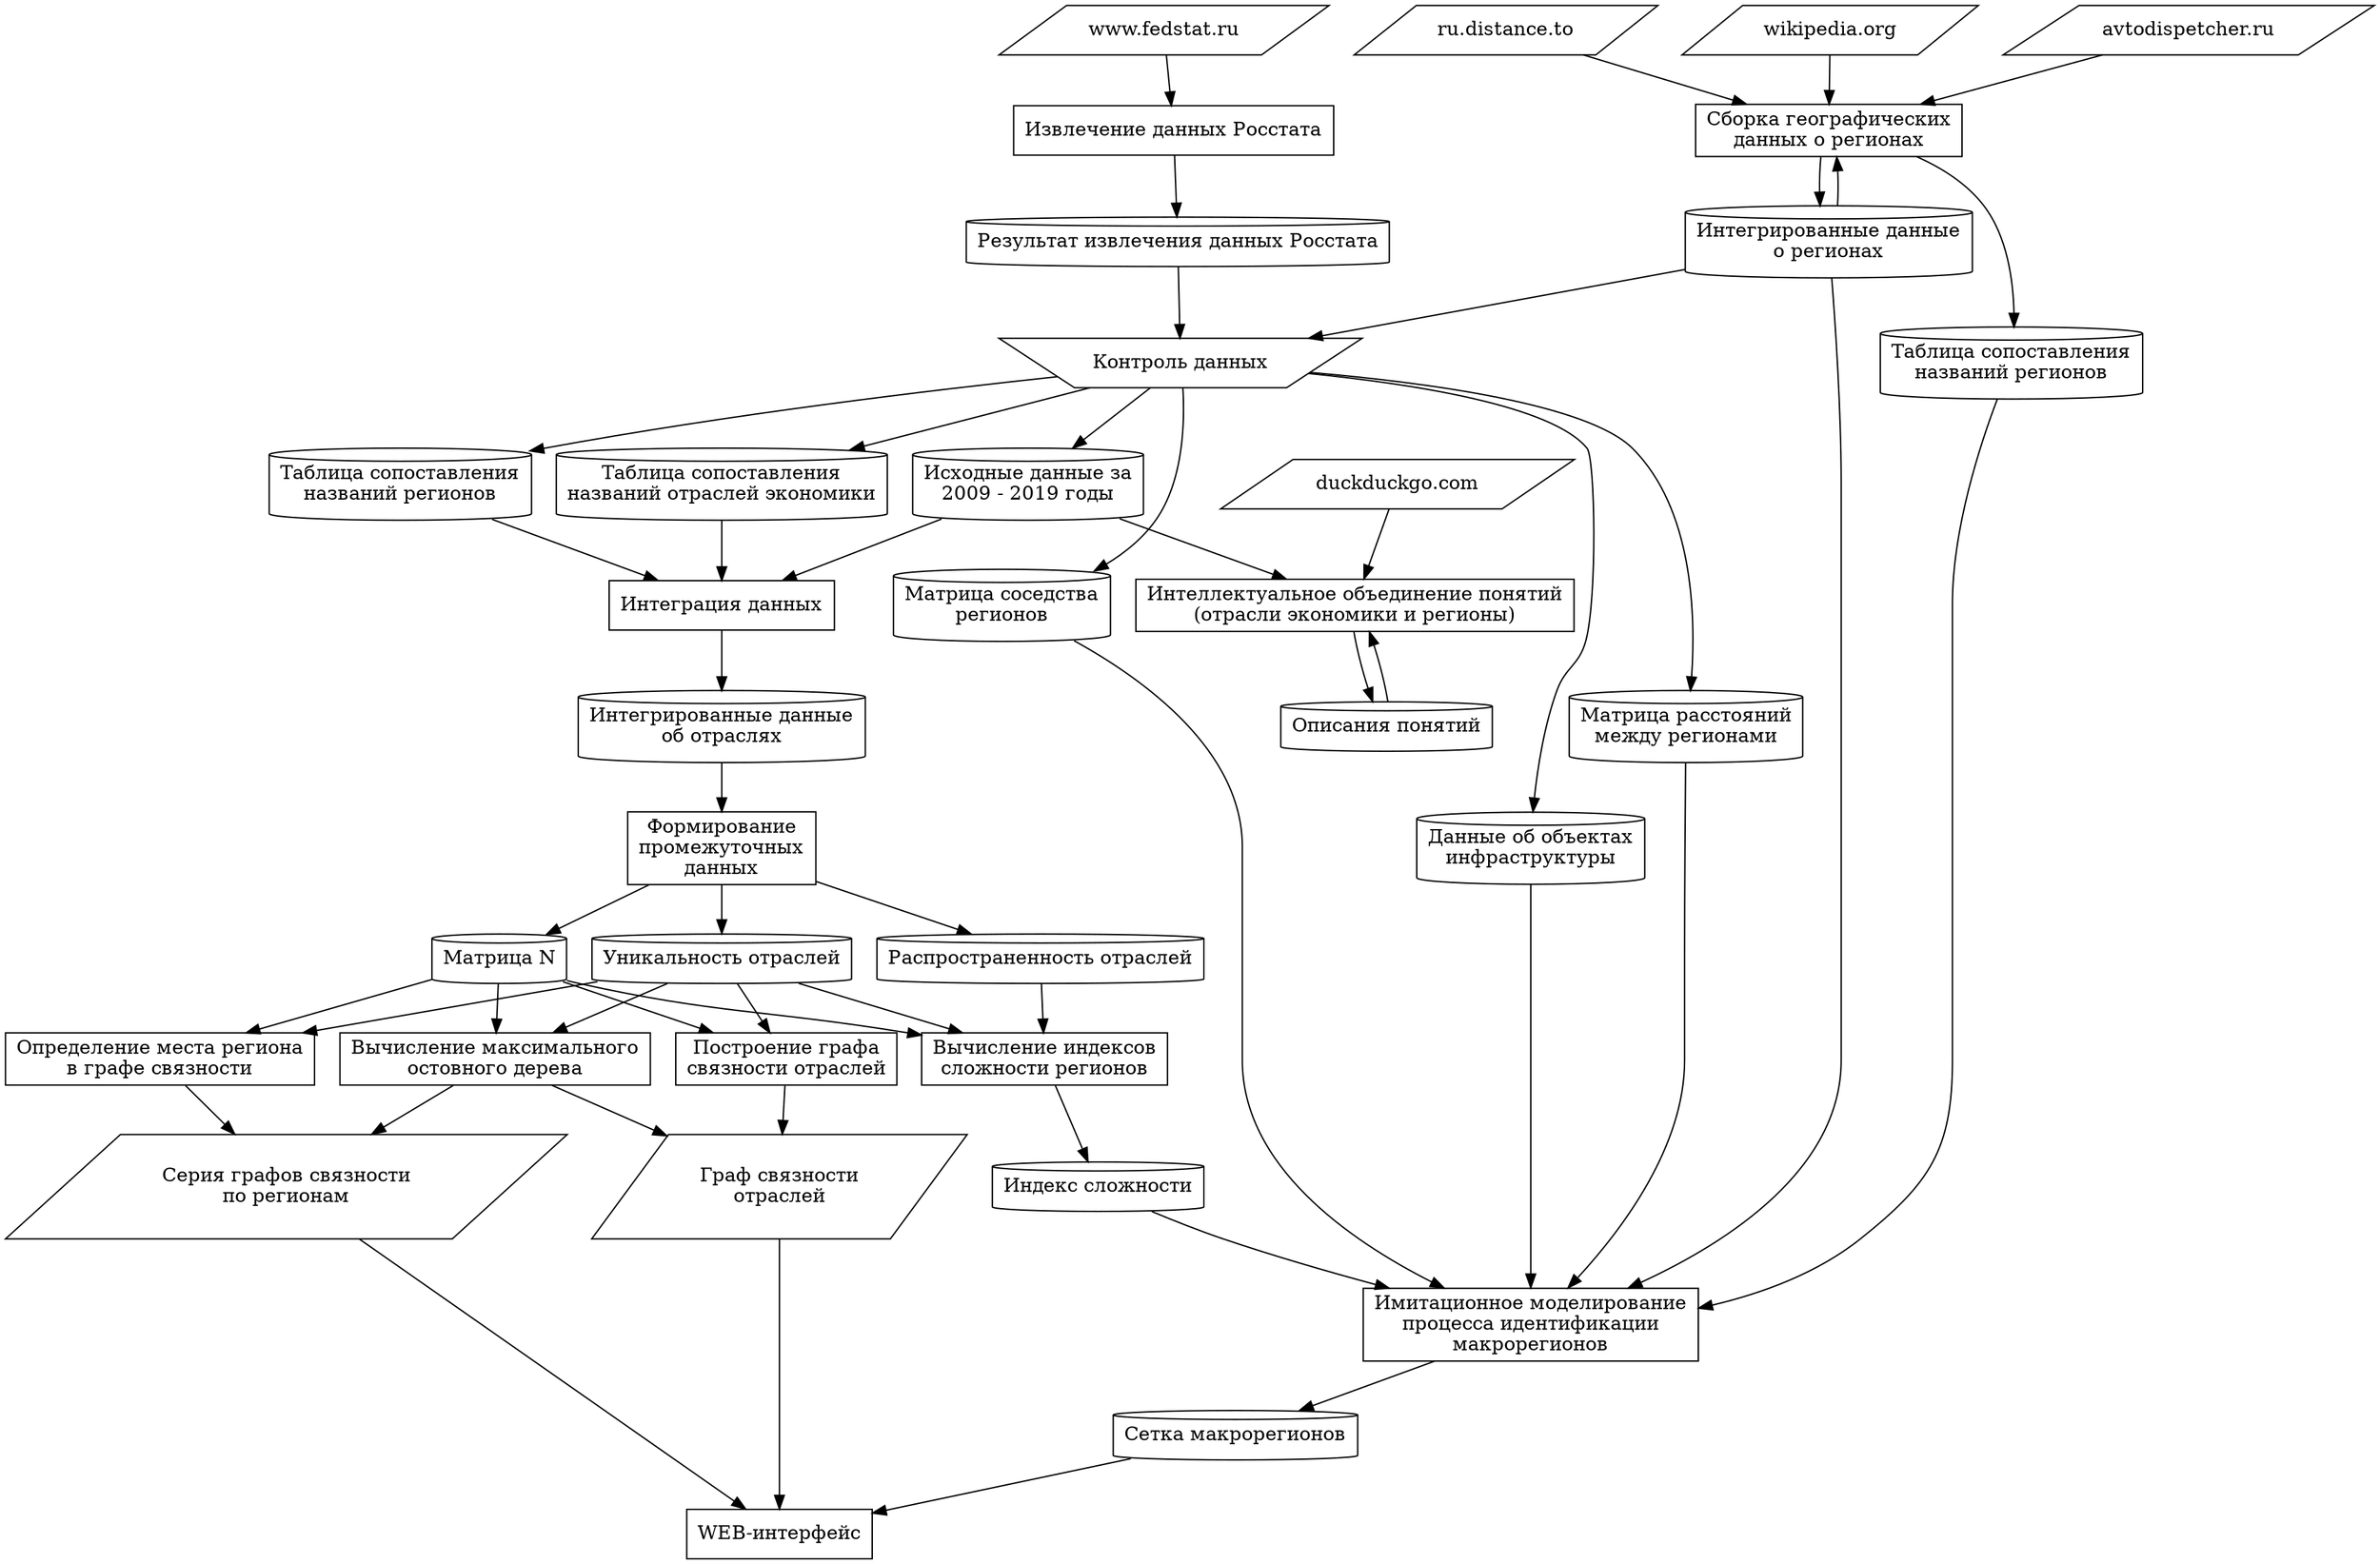 digraph g {
    // splines=ortho

	"Контроль данных" [shape=invtrapezium]

	"WEB-интерфейс" [shape=rect]

	"https://html.duckduckgo.com/html/" [shape=parallelogram, label="duckduckgo.com"]
	"https://ru.distance.to" [shape=parallelogram, label="ru.distance.to"]
	"https://ru.wikipedia.org/wiki" [shape=parallelogram, label="wikipedia.org"]
	"https://www.avtodispetcher.ru/distance/?from&to" [shape=parallelogram, label="avtodispetcher.ru"]
	"https://www.fedstat.ru/" [shape=parallelogram, label="www.fedstat.ru"]

	"data/BD2009-2019.json" [shape=cylinder, label="Исходные данные за\n2009 - 2019 годы"]
	"data/cluster_in_data.xlsx" [shape=cylinder, label="Данные об объектах\nинфраструктуры"]
	"data/clusters_out.json" [shape=cylinder, label="Сетка макрорегионов"]
	"data/complexity.json" [shape=cylinder, label="Индекс сложности"]
	"data/diversity.json" [shape=cylinder, label="Распространенность отраслей"]
	"data/M.json" [shape=cylinder, label="Матрица N"]
	"data/mapping_table_a.json" [shape=cylinder, label="Таблица сопоставления\nназваний отраслей экономики"]
	"data/mapping_table_region.json" [shape=cylinder, label="Таблица сопоставления\nназваний регионов"]
	"data/neib85.a.xls" [shape=cylinder, label="Матрица соседства\nрегионов"]
	"data/normalized_table.json" [shape=cylinder, label="Интегрированные данные\nоб отраслях"]
	"data/region-to-region.json" [shape=cylinder, label="Таблица сопоставления\nназваний регионов"]
	"data/region_distance.xls" [shape=cylinder, label="Матрица расстояний\nмежду регионами"]
	"data/regions.json" [shape=cylinder, label="Интегрированные данные\nо регионах"]
	"data/ubiquity.json" [shape=cylinder, label="Уникальность отраслей"]
	"fedstat_data.json" [shape=cylinder, label="Результат извлечения данных Росстата"]
	"Описания понятий" [shape=cylinder, label="Описания понятий"]


	"all_complexity_to_graph.py" [shape=rect label="Построение графа\nсвязности отраслей"]
	"fedstat.py" [shape=rect, label="Извлечение данных Росстата"]
	"graph.dot" [shape=parallelogram, label="Серия графов связности\nпо регионам"]
	"graph.g.dot" [shape=parallelogram, label="Граф связности\nотраслей"]
	"intell_match" [shape=rect label="Интеллектуальное объединение понятий\n(отрасли экономики и регионы)"]
	"normalize_table.py" [shape=rect label="Интеграция данных"]
	"prom_data" [shape=rect label="Формирование\nпромежуточных\nданных"]
	"prom_data" [shape=rect label="Формирование\nпромежуточных\nданных"]
	"region_complexity_to_graph.py" [shape=rect label="Определение места региона\nв графе связности"]
	"regions.py" [shape=rect label="Сборка географических\nданных о регионах"]
	"step_3.py" [shape=rect label="Вычисление индексов\nсложности регионов"]
	"step_4.py" [shape=rect label="Вычисление максимального\nостовного дерева"]
	"step_6.py" [shape=rect label="Имитационное моделирование\nпроцесса идентификации\nмакрорегионов"]
	
	"all_complexity_to_graph.py" -> "graph.g.dot"
	"data/BD2009-2019.json" -> "intell_match"
	"data/BD2009-2019.json" -> "normalize_table.py"
	"data/cluster_in_data.xlsx" -> "step_6.py"
	"data/clusters_out.json" -> "WEB-интерфейс"
	"data/complexity.json" -> "step_6.py"
	"data/diversity.json" -> "step_3.py"
	"data/M.json" -> "all_complexity_to_graph.py"
	"data/M.json" -> "region_complexity_to_graph.py"
	"data/M.json" -> "step_3.py"
	"data/M.json" -> "step_4.py"
	"data/mapping_table_a.json" -> "normalize_table.py"
	"data/mapping_table_region.json" -> "normalize_table.py"
	"data/neib85.a.xls" -> "step_6.py"
	"data/normalized_table.json" -> "prom_data"
	"data/region-to-region.json" -> "step_6.py"
	"data/region_distance.xls" -> "step_6.py"
	"data/regions.json" -> "regions.py"
	"data/regions.json" -> "step_6.py"
	"data/regions.json" -> "Контроль данных"
	"data/ubiquity.json" -> "all_complexity_to_graph.py"
	"data/ubiquity.json" -> "region_complexity_to_graph.py"
	"data/ubiquity.json" -> "step_3.py"
	"data/ubiquity.json" -> "step_4.py"
	"fedstat.py" -> "fedstat_data.json"
	"fedstat_data.json" -> "Контроль данных"
	"graph.dot" -> "WEB-интерфейс"
	"graph.g.dot" -> "WEB-интерфейс"
	"https://html.duckduckgo.com/html/" -> "intell_match"
	"https://ru.distance.to" -> "regions.py"
	"https://ru.wikipedia.org/wiki" -> "regions.py"
	"https://www.avtodispetcher.ru/distance/?from&to" -> "regions.py"
	"https://www.fedstat.ru/" -> "fedstat.py"
	"intell_match" -> "Описания понятий"
	"normalize_table.py" -> "data/normalized_table.json"
	"prom_data" -> "data/diversity.json"
	"prom_data" -> "data/M.json"
	"prom_data" -> "data/ubiquity.json"
	"region_complexity_to_graph.py" -> "graph.dot"
	"regions.py" -> "data/region-to-region.json"
	"regions.py" -> "data/regions.json"
	"step_3.py" -> "data/complexity.json"
	"step_4.py" -> "graph.dot"
	"step_4.py" -> "graph.g.dot"
	"step_6.py" -> "data/clusters_out.json"
	"Контроль данных" -> "data/BD2009-2019.json"
	"Контроль данных" -> "data/cluster_in_data.xlsx"
	"Контроль данных" -> "data/mapping_table_a.json"
	"Контроль данных" -> "data/mapping_table_region.json"
	"Контроль данных" -> "data/neib85.a.xls"
	"Контроль данных" -> "data/region_distance.xls"
	"Описания понятий" -> "intell_match"
}
